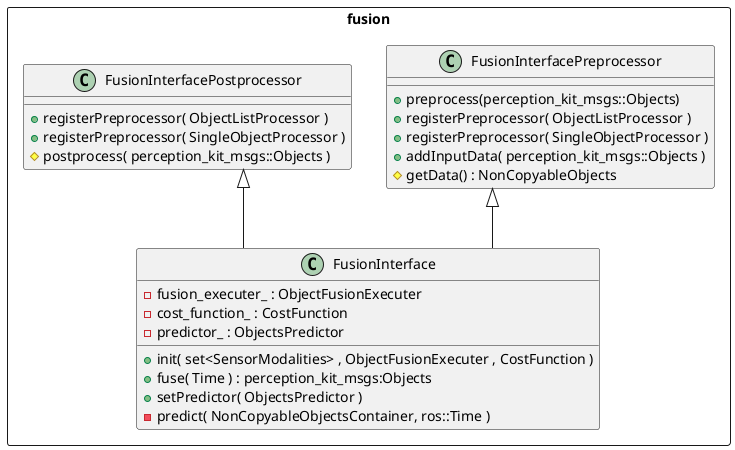@startuml(id=fusion) TrackToTrackFusion_Fusion

skinparam linetype ortho

package fusion <<Rectangle>> {
    class FusionInterfacePreprocessor {
        + preprocess(perception_kit_msgs::Objects)
        + registerPreprocessor( ObjectListProcessor )
        + registerPreprocessor( SingleObjectProcessor )
        + addInputData( perception_kit_msgs::Objects )
        # getData() : NonCopyableObjects
    '    - data : perception_kit_msgs::Objects
    '    - preprocessed_data : NotCopyableObjects
    }

    class FusionInterfacePostprocessor {
        + registerPreprocessor( ObjectListProcessor )
        + registerPreprocessor( SingleObjectProcessor )
        # postprocess( perception_kit_msgs::Objects )
    }

    class FusionInterface {
        + init( set<SensorModalities> , ObjectFusionExecuter , CostFunction )
        + fuse( Time ) : perception_kit_msgs:Objects
        + setPredictor( ObjectsPredictor )
        - predict( NonCopyableObjectsContainer, ros::Time )
        - fusion_executer_ : ObjectFusionExecuter
        - cost_function_ : CostFunction
        - predictor_ : ObjectsPredictor
    }

    FusionInterfacePreprocessor  <|--  FusionInterface
    FusionInterfacePostprocessor <|--  FusionInterface
}
@enduml
